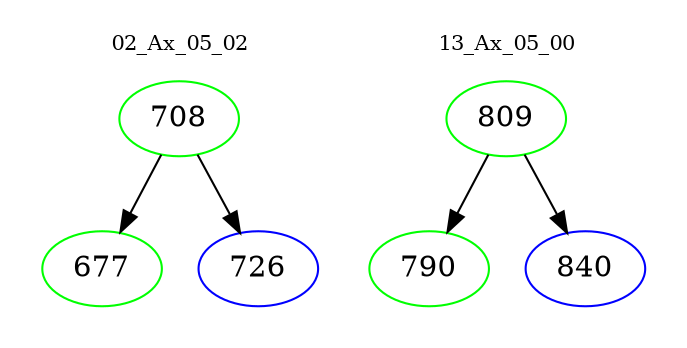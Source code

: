digraph{
subgraph cluster_0 {
color = white
label = "02_Ax_05_02";
fontsize=10;
T0_708 [label="708", color="green"]
T0_708 -> T0_677 [color="black"]
T0_677 [label="677", color="green"]
T0_708 -> T0_726 [color="black"]
T0_726 [label="726", color="blue"]
}
subgraph cluster_1 {
color = white
label = "13_Ax_05_00";
fontsize=10;
T1_809 [label="809", color="green"]
T1_809 -> T1_790 [color="black"]
T1_790 [label="790", color="green"]
T1_809 -> T1_840 [color="black"]
T1_840 [label="840", color="blue"]
}
}
